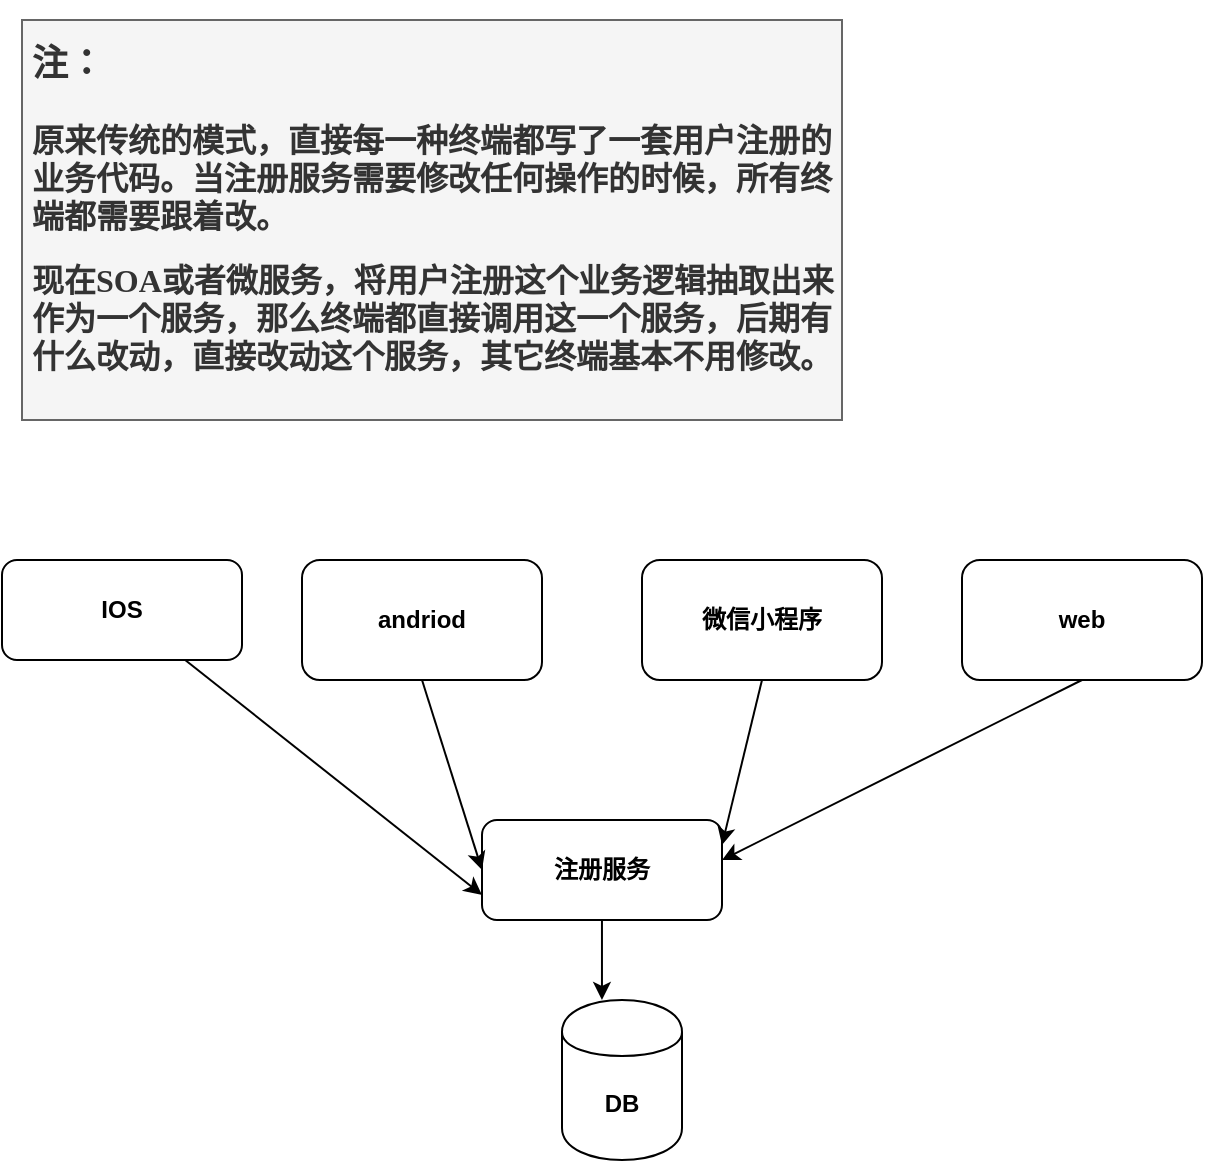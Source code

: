 <mxfile version="13.4.0" type="device"><diagram id="izEFamaB9MwFHBiiL_Ur" name="Page-1"><mxGraphModel dx="1422" dy="1931" grid="1" gridSize="10" guides="1" tooltips="1" connect="1" arrows="1" fold="1" page="1" pageScale="1" pageWidth="827" pageHeight="1169" math="0" shadow="0"><root><mxCell id="0"/><mxCell id="1" parent="0"/><mxCell id="IlIOZJn8EwKA4tjYtXpv-1" value="DB" style="shape=cylinder;whiteSpace=wrap;html=1;boundedLbl=1;backgroundOutline=1;fontStyle=1" vertex="1" parent="1"><mxGeometry x="350" y="400" width="60" height="80" as="geometry"/></mxCell><mxCell id="IlIOZJn8EwKA4tjYtXpv-3" style="edgeStyle=orthogonalEdgeStyle;rounded=0;orthogonalLoop=1;jettySize=auto;html=1;entryX=0.333;entryY=0;entryDx=0;entryDy=0;entryPerimeter=0;fontStyle=1" edge="1" parent="1" source="IlIOZJn8EwKA4tjYtXpv-2" target="IlIOZJn8EwKA4tjYtXpv-1"><mxGeometry relative="1" as="geometry"/></mxCell><mxCell id="IlIOZJn8EwKA4tjYtXpv-2" value="注册服务" style="rounded=1;whiteSpace=wrap;html=1;fontStyle=1" vertex="1" parent="1"><mxGeometry x="310" y="310" width="120" height="50" as="geometry"/></mxCell><mxCell id="IlIOZJn8EwKA4tjYtXpv-11" style="rounded=0;orthogonalLoop=1;jettySize=auto;html=1;entryX=0;entryY=0.75;entryDx=0;entryDy=0;fontStyle=1" edge="1" parent="1" source="IlIOZJn8EwKA4tjYtXpv-4" target="IlIOZJn8EwKA4tjYtXpv-2"><mxGeometry relative="1" as="geometry"/></mxCell><mxCell id="IlIOZJn8EwKA4tjYtXpv-4" value="IOS" style="rounded=1;whiteSpace=wrap;html=1;fontStyle=1" vertex="1" parent="1"><mxGeometry x="70" y="180" width="120" height="50" as="geometry"/></mxCell><mxCell id="IlIOZJn8EwKA4tjYtXpv-12" style="edgeStyle=none;rounded=0;orthogonalLoop=1;jettySize=auto;html=1;exitX=0.5;exitY=1;exitDx=0;exitDy=0;entryX=0;entryY=0.5;entryDx=0;entryDy=0;fontStyle=1" edge="1" parent="1" source="IlIOZJn8EwKA4tjYtXpv-5" target="IlIOZJn8EwKA4tjYtXpv-2"><mxGeometry relative="1" as="geometry"/></mxCell><mxCell id="IlIOZJn8EwKA4tjYtXpv-5" value="andriod" style="rounded=1;whiteSpace=wrap;html=1;fontStyle=1" vertex="1" parent="1"><mxGeometry x="220" y="180" width="120" height="60" as="geometry"/></mxCell><mxCell id="IlIOZJn8EwKA4tjYtXpv-13" style="edgeStyle=none;rounded=0;orthogonalLoop=1;jettySize=auto;html=1;exitX=0.5;exitY=1;exitDx=0;exitDy=0;entryX=1;entryY=0.25;entryDx=0;entryDy=0;fontStyle=1" edge="1" parent="1" source="IlIOZJn8EwKA4tjYtXpv-9" target="IlIOZJn8EwKA4tjYtXpv-2"><mxGeometry relative="1" as="geometry"/></mxCell><mxCell id="IlIOZJn8EwKA4tjYtXpv-9" value="微信小程序" style="rounded=1;whiteSpace=wrap;html=1;fontStyle=1" vertex="1" parent="1"><mxGeometry x="390" y="180" width="120" height="60" as="geometry"/></mxCell><mxCell id="IlIOZJn8EwKA4tjYtXpv-14" style="edgeStyle=none;rounded=0;orthogonalLoop=1;jettySize=auto;html=1;exitX=0.5;exitY=1;exitDx=0;exitDy=0;fontStyle=1" edge="1" parent="1" source="IlIOZJn8EwKA4tjYtXpv-7"><mxGeometry relative="1" as="geometry"><mxPoint x="430" y="330" as="targetPoint"/></mxGeometry></mxCell><mxCell id="IlIOZJn8EwKA4tjYtXpv-7" value="web" style="rounded=1;whiteSpace=wrap;html=1;fontStyle=1" vertex="1" parent="1"><mxGeometry x="550" y="180" width="120" height="60" as="geometry"/></mxCell><mxCell id="IlIOZJn8EwKA4tjYtXpv-16" value="&lt;h1&gt;&lt;font style=&quot;font-size: 18px&quot;&gt;注：&lt;/font&gt;&lt;/h1&gt;&lt;p&gt;&lt;font size=&quot;3&quot;&gt;原来传统的模式，直接每一种终端都写了一套用户注册的业务代码。当注册服务需要修改任何操作的时候，所有终端都需要跟着改。&lt;/font&gt;&lt;/p&gt;&lt;p&gt;&lt;font size=&quot;3&quot;&gt;现在SOA或者微服务，将用户注册这个业务逻辑抽取出来作为一个服务，那么终端都直接调用这一个服务，后期有什么改动，直接改动这个服务，其它终端基本不用修改。&lt;/font&gt;&lt;/p&gt;" style="text;html=1;strokeColor=#666666;fillColor=#f5f5f5;spacing=5;spacingTop=-20;whiteSpace=wrap;overflow=hidden;rounded=0;fontFamily=楷体;fontStyle=1;fontColor=#333333;" vertex="1" parent="1"><mxGeometry x="80" y="-90" width="410" height="200" as="geometry"/></mxCell></root></mxGraphModel></diagram></mxfile>